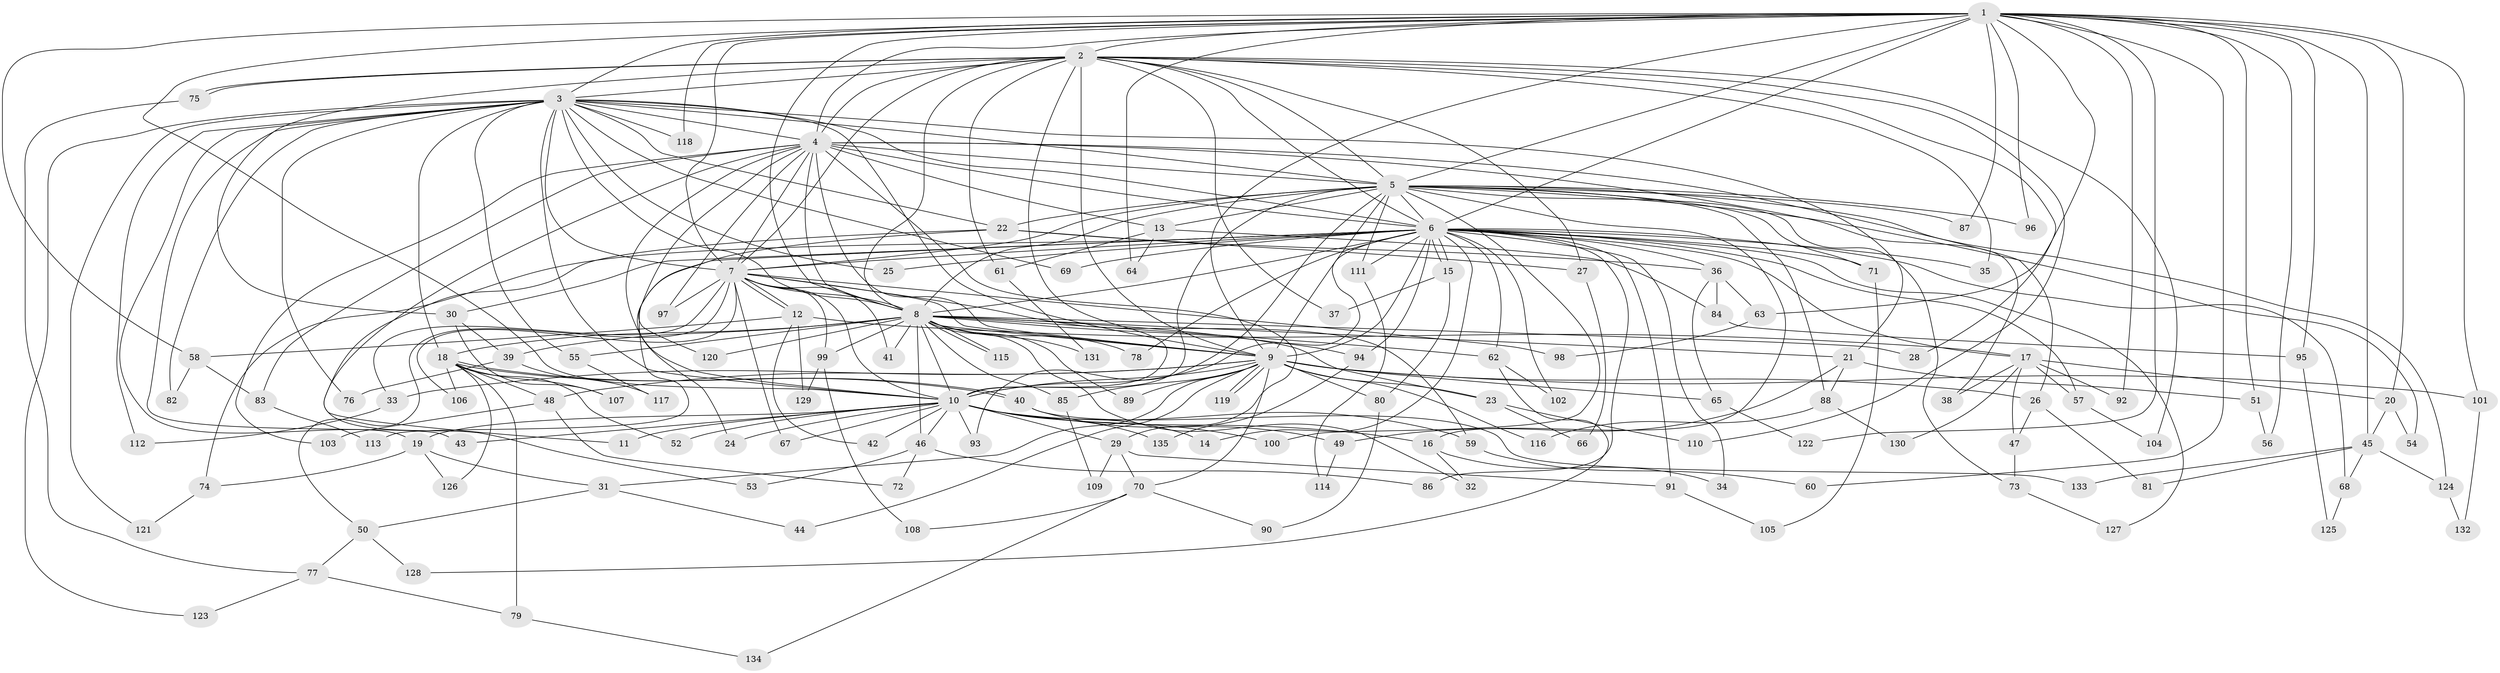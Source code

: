 // coarse degree distribution, {22: 0.020202020202020204, 17: 0.010101010101010102, 23: 0.020202020202020204, 18: 0.010101010101010102, 29: 0.010101010101010102, 30: 0.010101010101010102, 24: 0.010101010101010102, 2: 0.4444444444444444, 5: 0.04040404040404041, 6: 0.050505050505050504, 4: 0.12121212121212122, 8: 0.020202020202020204, 10: 0.010101010101010102, 3: 0.20202020202020202, 1: 0.020202020202020204}
// Generated by graph-tools (version 1.1) at 2025/51/02/27/25 19:51:43]
// undirected, 135 vertices, 295 edges
graph export_dot {
graph [start="1"]
  node [color=gray90,style=filled];
  1;
  2;
  3;
  4;
  5;
  6;
  7;
  8;
  9;
  10;
  11;
  12;
  13;
  14;
  15;
  16;
  17;
  18;
  19;
  20;
  21;
  22;
  23;
  24;
  25;
  26;
  27;
  28;
  29;
  30;
  31;
  32;
  33;
  34;
  35;
  36;
  37;
  38;
  39;
  40;
  41;
  42;
  43;
  44;
  45;
  46;
  47;
  48;
  49;
  50;
  51;
  52;
  53;
  54;
  55;
  56;
  57;
  58;
  59;
  60;
  61;
  62;
  63;
  64;
  65;
  66;
  67;
  68;
  69;
  70;
  71;
  72;
  73;
  74;
  75;
  76;
  77;
  78;
  79;
  80;
  81;
  82;
  83;
  84;
  85;
  86;
  87;
  88;
  89;
  90;
  91;
  92;
  93;
  94;
  95;
  96;
  97;
  98;
  99;
  100;
  101;
  102;
  103;
  104;
  105;
  106;
  107;
  108;
  109;
  110;
  111;
  112;
  113;
  114;
  115;
  116;
  117;
  118;
  119;
  120;
  121;
  122;
  123;
  124;
  125;
  126;
  127;
  128;
  129;
  130;
  131;
  132;
  133;
  134;
  135;
  1 -- 2;
  1 -- 3;
  1 -- 4;
  1 -- 5;
  1 -- 6;
  1 -- 7;
  1 -- 8;
  1 -- 9;
  1 -- 10;
  1 -- 20;
  1 -- 45;
  1 -- 51;
  1 -- 56;
  1 -- 58;
  1 -- 60;
  1 -- 63;
  1 -- 64;
  1 -- 87;
  1 -- 92;
  1 -- 95;
  1 -- 96;
  1 -- 101;
  1 -- 118;
  1 -- 122;
  2 -- 3;
  2 -- 4;
  2 -- 5;
  2 -- 6;
  2 -- 7;
  2 -- 8;
  2 -- 9;
  2 -- 10;
  2 -- 27;
  2 -- 28;
  2 -- 30;
  2 -- 35;
  2 -- 37;
  2 -- 61;
  2 -- 75;
  2 -- 75;
  2 -- 104;
  2 -- 110;
  3 -- 4;
  3 -- 5;
  3 -- 6;
  3 -- 7;
  3 -- 8;
  3 -- 9;
  3 -- 10;
  3 -- 18;
  3 -- 19;
  3 -- 21;
  3 -- 22;
  3 -- 25;
  3 -- 43;
  3 -- 55;
  3 -- 69;
  3 -- 76;
  3 -- 82;
  3 -- 112;
  3 -- 118;
  3 -- 121;
  3 -- 123;
  4 -- 5;
  4 -- 6;
  4 -- 7;
  4 -- 8;
  4 -- 9;
  4 -- 10;
  4 -- 11;
  4 -- 13;
  4 -- 26;
  4 -- 29;
  4 -- 38;
  4 -- 83;
  4 -- 97;
  4 -- 103;
  4 -- 120;
  5 -- 6;
  5 -- 7;
  5 -- 8;
  5 -- 9;
  5 -- 10;
  5 -- 13;
  5 -- 16;
  5 -- 22;
  5 -- 54;
  5 -- 71;
  5 -- 73;
  5 -- 87;
  5 -- 88;
  5 -- 93;
  5 -- 96;
  5 -- 100;
  5 -- 111;
  5 -- 124;
  6 -- 7;
  6 -- 8;
  6 -- 9;
  6 -- 10;
  6 -- 14;
  6 -- 15;
  6 -- 15;
  6 -- 17;
  6 -- 25;
  6 -- 30;
  6 -- 34;
  6 -- 35;
  6 -- 36;
  6 -- 57;
  6 -- 62;
  6 -- 68;
  6 -- 69;
  6 -- 71;
  6 -- 74;
  6 -- 78;
  6 -- 86;
  6 -- 91;
  6 -- 94;
  6 -- 102;
  6 -- 111;
  6 -- 113;
  6 -- 127;
  7 -- 8;
  7 -- 9;
  7 -- 10;
  7 -- 12;
  7 -- 12;
  7 -- 33;
  7 -- 41;
  7 -- 50;
  7 -- 59;
  7 -- 67;
  7 -- 97;
  7 -- 98;
  7 -- 99;
  7 -- 106;
  8 -- 9;
  8 -- 10;
  8 -- 18;
  8 -- 21;
  8 -- 23;
  8 -- 28;
  8 -- 32;
  8 -- 39;
  8 -- 41;
  8 -- 46;
  8 -- 55;
  8 -- 62;
  8 -- 78;
  8 -- 85;
  8 -- 89;
  8 -- 94;
  8 -- 99;
  8 -- 115;
  8 -- 115;
  8 -- 120;
  8 -- 131;
  9 -- 10;
  9 -- 23;
  9 -- 26;
  9 -- 31;
  9 -- 33;
  9 -- 44;
  9 -- 48;
  9 -- 65;
  9 -- 70;
  9 -- 80;
  9 -- 85;
  9 -- 89;
  9 -- 101;
  9 -- 116;
  9 -- 119;
  9 -- 119;
  10 -- 11;
  10 -- 14;
  10 -- 16;
  10 -- 19;
  10 -- 24;
  10 -- 29;
  10 -- 42;
  10 -- 43;
  10 -- 46;
  10 -- 52;
  10 -- 59;
  10 -- 67;
  10 -- 93;
  10 -- 100;
  10 -- 135;
  12 -- 17;
  12 -- 42;
  12 -- 58;
  12 -- 129;
  13 -- 61;
  13 -- 64;
  13 -- 84;
  15 -- 37;
  15 -- 80;
  16 -- 32;
  16 -- 34;
  17 -- 20;
  17 -- 38;
  17 -- 47;
  17 -- 57;
  17 -- 92;
  17 -- 130;
  18 -- 40;
  18 -- 40;
  18 -- 48;
  18 -- 52;
  18 -- 79;
  18 -- 106;
  18 -- 107;
  18 -- 126;
  19 -- 31;
  19 -- 74;
  19 -- 126;
  20 -- 45;
  20 -- 54;
  21 -- 49;
  21 -- 51;
  21 -- 88;
  22 -- 24;
  22 -- 27;
  22 -- 36;
  22 -- 53;
  23 -- 66;
  23 -- 110;
  26 -- 47;
  26 -- 81;
  27 -- 66;
  29 -- 70;
  29 -- 91;
  29 -- 109;
  30 -- 39;
  30 -- 107;
  31 -- 44;
  31 -- 50;
  33 -- 112;
  36 -- 63;
  36 -- 65;
  36 -- 84;
  39 -- 76;
  39 -- 117;
  40 -- 49;
  40 -- 133;
  45 -- 68;
  45 -- 81;
  45 -- 124;
  45 -- 133;
  46 -- 53;
  46 -- 72;
  46 -- 86;
  47 -- 73;
  48 -- 72;
  48 -- 103;
  49 -- 114;
  50 -- 77;
  50 -- 128;
  51 -- 56;
  55 -- 117;
  57 -- 104;
  58 -- 82;
  58 -- 83;
  59 -- 60;
  61 -- 131;
  62 -- 102;
  62 -- 128;
  63 -- 98;
  65 -- 122;
  68 -- 125;
  70 -- 90;
  70 -- 108;
  70 -- 134;
  71 -- 105;
  73 -- 127;
  74 -- 121;
  75 -- 77;
  77 -- 79;
  77 -- 123;
  79 -- 134;
  80 -- 90;
  83 -- 113;
  84 -- 95;
  85 -- 109;
  88 -- 116;
  88 -- 130;
  91 -- 105;
  94 -- 135;
  95 -- 125;
  99 -- 108;
  99 -- 129;
  101 -- 132;
  111 -- 114;
  124 -- 132;
}
